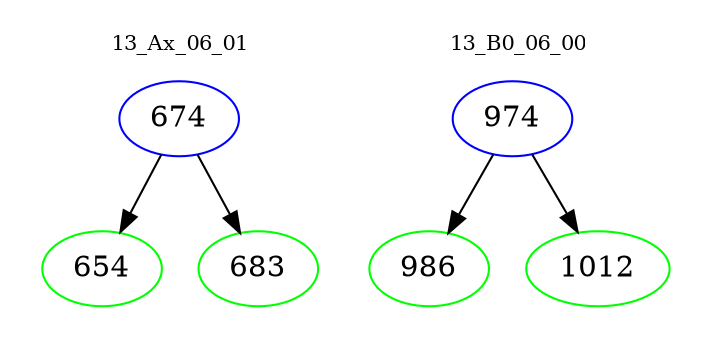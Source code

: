 digraph{
subgraph cluster_0 {
color = white
label = "13_Ax_06_01";
fontsize=10;
T0_674 [label="674", color="blue"]
T0_674 -> T0_654 [color="black"]
T0_654 [label="654", color="green"]
T0_674 -> T0_683 [color="black"]
T0_683 [label="683", color="green"]
}
subgraph cluster_1 {
color = white
label = "13_B0_06_00";
fontsize=10;
T1_974 [label="974", color="blue"]
T1_974 -> T1_986 [color="black"]
T1_986 [label="986", color="green"]
T1_974 -> T1_1012 [color="black"]
T1_1012 [label="1012", color="green"]
}
}

